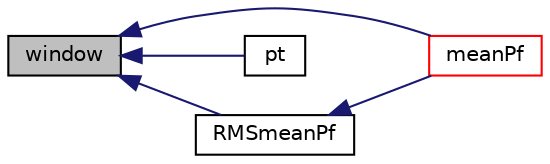 digraph "window"
{
  bgcolor="transparent";
  edge [fontname="Helvetica",fontsize="10",labelfontname="Helvetica",labelfontsize="10"];
  node [fontname="Helvetica",fontsize="10",shape=record];
  rankdir="LR";
  Node1 [label="window",height=0.2,width=0.4,color="black", fillcolor="grey75", style="filled", fontcolor="black"];
  Node1 -> Node2 [dir="back",color="midnightblue",fontsize="10",style="solid",fontname="Helvetica"];
  Node2 [label="meanPf",height=0.2,width=0.4,color="red",URL="$a01653.html#ab358c02e9bb8afa9d8dce50bc7c2861d",tooltip="Return the multi-window mean fft of the complete pressure data. "];
  Node1 -> Node3 [dir="back",color="midnightblue",fontsize="10",style="solid",fontname="Helvetica"];
  Node3 [label="pt",height=0.2,width=0.4,color="black",URL="$a01653.html#ab3bb58e46b5d8aa3726e54d5e6a36273",tooltip="Return the graph of p(t) "];
  Node1 -> Node4 [dir="back",color="midnightblue",fontsize="10",style="solid",fontname="Helvetica"];
  Node4 [label="RMSmeanPf",height=0.2,width=0.4,color="black",URL="$a01653.html#a3a16bcdb905d027b296dd0cb5ae070ee",tooltip="Return the multi-window RMS mean fft of the complete pressure data. "];
  Node4 -> Node2 [dir="back",color="midnightblue",fontsize="10",style="solid",fontname="Helvetica"];
}
